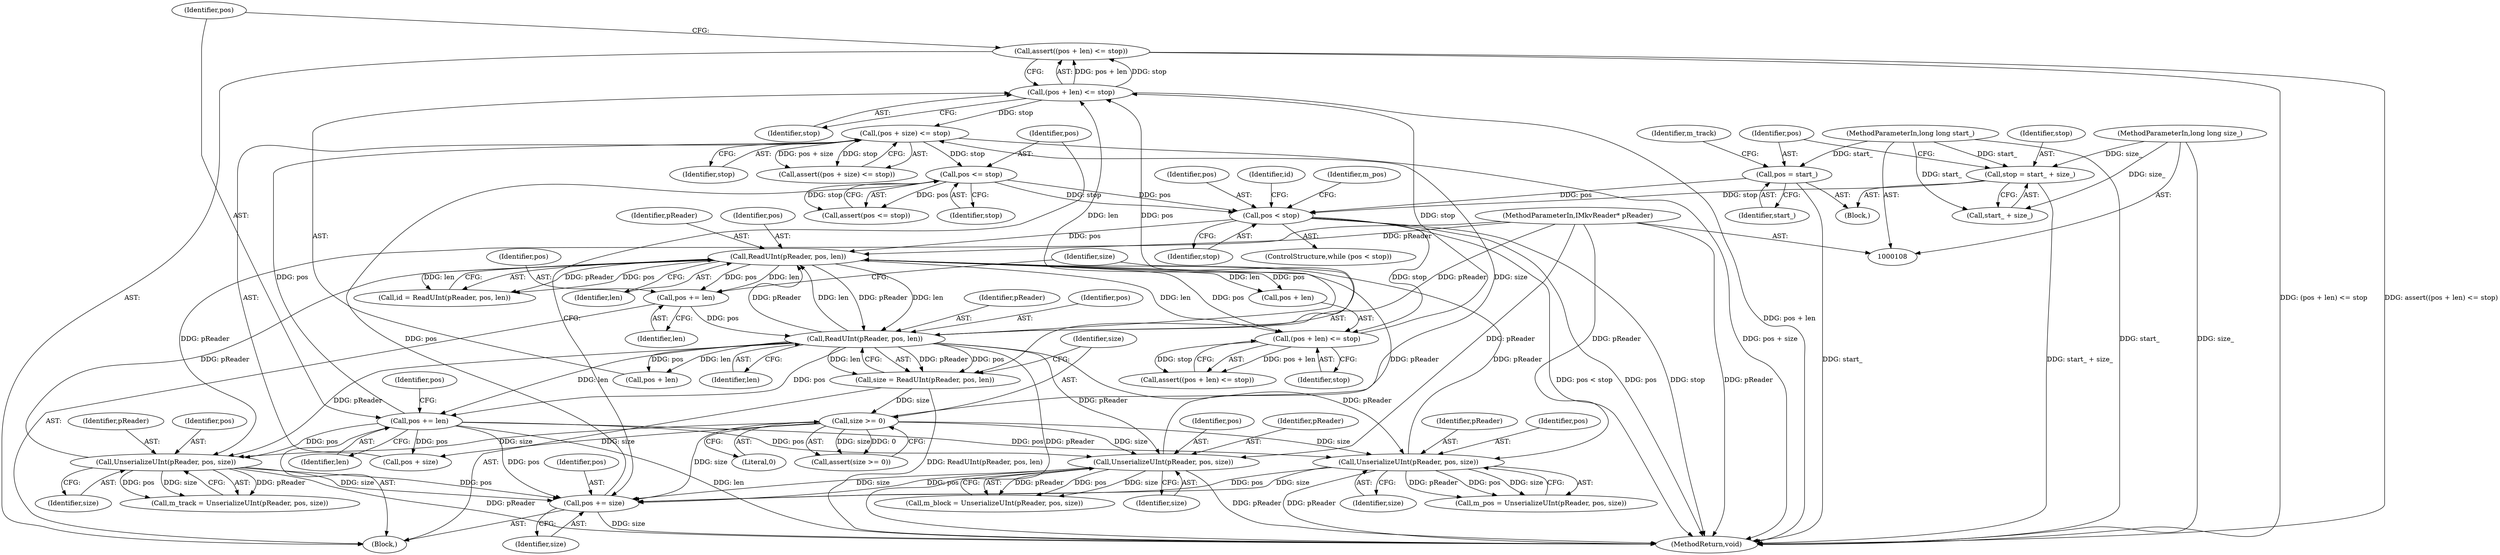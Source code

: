 digraph "1_Android_04839626ed859623901ebd3a5fd483982186b59d_176@API" {
"1000171" [label="(Call,assert((pos + len) <= stop))"];
"1000172" [label="(Call,(pos + len) <= stop)"];
"1000163" [label="(Call,ReadUInt(pReader, pos, len))"];
"1000143" [label="(Call,ReadUInt(pReader, pos, len))"];
"1000192" [label="(Call,UnserializeUInt(pReader, pos, size))"];
"1000109" [label="(MethodParameterIn,IMkvReader* pReader)"];
"1000177" [label="(Call,pos += len)"];
"1000168" [label="(Call,size >= 0)"];
"1000161" [label="(Call,size = ReadUInt(pReader, pos, len))"];
"1000214" [label="(Call,UnserializeUInt(pReader, pos, size))"];
"1000203" [label="(Call,UnserializeUInt(pReader, pos, size))"];
"1000135" [label="(Call,pos < stop)"];
"1000222" [label="(Call,pos <= stop)"];
"1000218" [label="(Call,pos += size)"];
"1000181" [label="(Call,(pos + size) <= stop)"];
"1000120" [label="(Call,pos = start_)"];
"1000110" [label="(MethodParameterIn,long long start_)"];
"1000114" [label="(Call,stop = start_ + size_)"];
"1000111" [label="(MethodParameterIn,long long size_)"];
"1000157" [label="(Call,pos += len)"];
"1000152" [label="(Call,(pos + len) <= stop)"];
"1000204" [label="(Identifier,pReader)"];
"1000227" [label="(Identifier,m_pos)"];
"1000161" [label="(Call,size = ReadUInt(pReader, pos, len))"];
"1000164" [label="(Identifier,pReader)"];
"1000138" [label="(Block,)"];
"1000170" [label="(Literal,0)"];
"1000165" [label="(Identifier,pos)"];
"1000159" [label="(Identifier,len)"];
"1000217" [label="(Identifier,size)"];
"1000183" [label="(Identifier,pos)"];
"1000153" [label="(Call,pos + len)"];
"1000203" [label="(Call,UnserializeUInt(pReader, pos, size))"];
"1000141" [label="(Call,id = ReadUInt(pReader, pos, len))"];
"1000195" [label="(Identifier,size)"];
"1000137" [label="(Identifier,stop)"];
"1000163" [label="(Call,ReadUInt(pReader, pos, len))"];
"1000201" [label="(Call,m_pos = UnserializeUInt(pReader, pos, size))"];
"1000193" [label="(Identifier,pReader)"];
"1000180" [label="(Call,assert((pos + size) <= stop))"];
"1000182" [label="(Call,pos + size)"];
"1000216" [label="(Identifier,pos)"];
"1000194" [label="(Identifier,pos)"];
"1000219" [label="(Identifier,pos)"];
"1000173" [label="(Call,pos + len)"];
"1000218" [label="(Call,pos += size)"];
"1000223" [label="(Identifier,pos)"];
"1000156" [label="(Identifier,stop)"];
"1000176" [label="(Identifier,stop)"];
"1000157" [label="(Call,pos += len)"];
"1000177" [label="(Call,pos += len)"];
"1000146" [label="(Identifier,len)"];
"1000122" [label="(Identifier,start_)"];
"1000144" [label="(Identifier,pReader)"];
"1000179" [label="(Identifier,len)"];
"1000136" [label="(Identifier,pos)"];
"1000114" [label="(Call,stop = start_ + size_)"];
"1000224" [label="(Identifier,stop)"];
"1000145" [label="(Identifier,pos)"];
"1000220" [label="(Identifier,size)"];
"1000112" [label="(Block,)"];
"1000158" [label="(Identifier,pos)"];
"1000152" [label="(Call,(pos + len) <= stop)"];
"1000214" [label="(Call,UnserializeUInt(pReader, pos, size))"];
"1000181" [label="(Call,(pos + size) <= stop)"];
"1000190" [label="(Call,m_track = UnserializeUInt(pReader, pos, size))"];
"1000205" [label="(Identifier,pos)"];
"1000221" [label="(Call,assert(pos <= stop))"];
"1000151" [label="(Call,assert((pos + len) <= stop))"];
"1000167" [label="(Call,assert(size >= 0))"];
"1000109" [label="(MethodParameterIn,IMkvReader* pReader)"];
"1000110" [label="(MethodParameterIn,long long start_)"];
"1000124" [label="(Identifier,m_track)"];
"1000192" [label="(Call,UnserializeUInt(pReader, pos, size))"];
"1000162" [label="(Identifier,size)"];
"1000178" [label="(Identifier,pos)"];
"1000142" [label="(Identifier,id)"];
"1000185" [label="(Identifier,stop)"];
"1000120" [label="(Call,pos = start_)"];
"1000169" [label="(Identifier,size)"];
"1000233" [label="(MethodReturn,void)"];
"1000134" [label="(ControlStructure,while (pos < stop))"];
"1000206" [label="(Identifier,size)"];
"1000121" [label="(Identifier,pos)"];
"1000115" [label="(Identifier,stop)"];
"1000143" [label="(Call,ReadUInt(pReader, pos, len))"];
"1000116" [label="(Call,start_ + size_)"];
"1000171" [label="(Call,assert((pos + len) <= stop))"];
"1000215" [label="(Identifier,pReader)"];
"1000168" [label="(Call,size >= 0)"];
"1000111" [label="(MethodParameterIn,long long size_)"];
"1000166" [label="(Identifier,len)"];
"1000172" [label="(Call,(pos + len) <= stop)"];
"1000222" [label="(Call,pos <= stop)"];
"1000135" [label="(Call,pos < stop)"];
"1000212" [label="(Call,m_block = UnserializeUInt(pReader, pos, size))"];
"1000171" -> "1000138"  [label="AST: "];
"1000171" -> "1000172"  [label="CFG: "];
"1000172" -> "1000171"  [label="AST: "];
"1000178" -> "1000171"  [label="CFG: "];
"1000171" -> "1000233"  [label="DDG: (pos + len) <= stop"];
"1000171" -> "1000233"  [label="DDG: assert((pos + len) <= stop)"];
"1000172" -> "1000171"  [label="DDG: pos + len"];
"1000172" -> "1000171"  [label="DDG: stop"];
"1000172" -> "1000176"  [label="CFG: "];
"1000173" -> "1000172"  [label="AST: "];
"1000176" -> "1000172"  [label="AST: "];
"1000172" -> "1000233"  [label="DDG: pos + len"];
"1000163" -> "1000172"  [label="DDG: pos"];
"1000163" -> "1000172"  [label="DDG: len"];
"1000152" -> "1000172"  [label="DDG: stop"];
"1000172" -> "1000181"  [label="DDG: stop"];
"1000163" -> "1000161"  [label="AST: "];
"1000163" -> "1000166"  [label="CFG: "];
"1000164" -> "1000163"  [label="AST: "];
"1000165" -> "1000163"  [label="AST: "];
"1000166" -> "1000163"  [label="AST: "];
"1000161" -> "1000163"  [label="CFG: "];
"1000163" -> "1000233"  [label="DDG: pReader"];
"1000163" -> "1000143"  [label="DDG: pReader"];
"1000163" -> "1000143"  [label="DDG: len"];
"1000163" -> "1000161"  [label="DDG: pReader"];
"1000163" -> "1000161"  [label="DDG: pos"];
"1000163" -> "1000161"  [label="DDG: len"];
"1000143" -> "1000163"  [label="DDG: pReader"];
"1000143" -> "1000163"  [label="DDG: len"];
"1000109" -> "1000163"  [label="DDG: pReader"];
"1000157" -> "1000163"  [label="DDG: pos"];
"1000163" -> "1000173"  [label="DDG: pos"];
"1000163" -> "1000173"  [label="DDG: len"];
"1000163" -> "1000177"  [label="DDG: len"];
"1000163" -> "1000177"  [label="DDG: pos"];
"1000163" -> "1000192"  [label="DDG: pReader"];
"1000163" -> "1000203"  [label="DDG: pReader"];
"1000163" -> "1000214"  [label="DDG: pReader"];
"1000143" -> "1000141"  [label="AST: "];
"1000143" -> "1000146"  [label="CFG: "];
"1000144" -> "1000143"  [label="AST: "];
"1000145" -> "1000143"  [label="AST: "];
"1000146" -> "1000143"  [label="AST: "];
"1000141" -> "1000143"  [label="CFG: "];
"1000143" -> "1000141"  [label="DDG: pReader"];
"1000143" -> "1000141"  [label="DDG: pos"];
"1000143" -> "1000141"  [label="DDG: len"];
"1000192" -> "1000143"  [label="DDG: pReader"];
"1000214" -> "1000143"  [label="DDG: pReader"];
"1000203" -> "1000143"  [label="DDG: pReader"];
"1000109" -> "1000143"  [label="DDG: pReader"];
"1000135" -> "1000143"  [label="DDG: pos"];
"1000143" -> "1000152"  [label="DDG: pos"];
"1000143" -> "1000152"  [label="DDG: len"];
"1000143" -> "1000153"  [label="DDG: pos"];
"1000143" -> "1000153"  [label="DDG: len"];
"1000143" -> "1000157"  [label="DDG: len"];
"1000143" -> "1000157"  [label="DDG: pos"];
"1000192" -> "1000190"  [label="AST: "];
"1000192" -> "1000195"  [label="CFG: "];
"1000193" -> "1000192"  [label="AST: "];
"1000194" -> "1000192"  [label="AST: "];
"1000195" -> "1000192"  [label="AST: "];
"1000190" -> "1000192"  [label="CFG: "];
"1000192" -> "1000233"  [label="DDG: pReader"];
"1000192" -> "1000190"  [label="DDG: pReader"];
"1000192" -> "1000190"  [label="DDG: pos"];
"1000192" -> "1000190"  [label="DDG: size"];
"1000109" -> "1000192"  [label="DDG: pReader"];
"1000177" -> "1000192"  [label="DDG: pos"];
"1000168" -> "1000192"  [label="DDG: size"];
"1000192" -> "1000218"  [label="DDG: size"];
"1000192" -> "1000218"  [label="DDG: pos"];
"1000109" -> "1000108"  [label="AST: "];
"1000109" -> "1000233"  [label="DDG: pReader"];
"1000109" -> "1000203"  [label="DDG: pReader"];
"1000109" -> "1000214"  [label="DDG: pReader"];
"1000177" -> "1000138"  [label="AST: "];
"1000177" -> "1000179"  [label="CFG: "];
"1000178" -> "1000177"  [label="AST: "];
"1000179" -> "1000177"  [label="AST: "];
"1000183" -> "1000177"  [label="CFG: "];
"1000177" -> "1000233"  [label="DDG: len"];
"1000177" -> "1000181"  [label="DDG: pos"];
"1000177" -> "1000182"  [label="DDG: pos"];
"1000177" -> "1000203"  [label="DDG: pos"];
"1000177" -> "1000214"  [label="DDG: pos"];
"1000177" -> "1000218"  [label="DDG: pos"];
"1000168" -> "1000167"  [label="AST: "];
"1000168" -> "1000170"  [label="CFG: "];
"1000169" -> "1000168"  [label="AST: "];
"1000170" -> "1000168"  [label="AST: "];
"1000167" -> "1000168"  [label="CFG: "];
"1000168" -> "1000167"  [label="DDG: size"];
"1000168" -> "1000167"  [label="DDG: 0"];
"1000161" -> "1000168"  [label="DDG: size"];
"1000168" -> "1000181"  [label="DDG: size"];
"1000168" -> "1000182"  [label="DDG: size"];
"1000168" -> "1000203"  [label="DDG: size"];
"1000168" -> "1000214"  [label="DDG: size"];
"1000168" -> "1000218"  [label="DDG: size"];
"1000161" -> "1000138"  [label="AST: "];
"1000162" -> "1000161"  [label="AST: "];
"1000169" -> "1000161"  [label="CFG: "];
"1000161" -> "1000233"  [label="DDG: ReadUInt(pReader, pos, len)"];
"1000214" -> "1000212"  [label="AST: "];
"1000214" -> "1000217"  [label="CFG: "];
"1000215" -> "1000214"  [label="AST: "];
"1000216" -> "1000214"  [label="AST: "];
"1000217" -> "1000214"  [label="AST: "];
"1000212" -> "1000214"  [label="CFG: "];
"1000214" -> "1000233"  [label="DDG: pReader"];
"1000214" -> "1000212"  [label="DDG: pReader"];
"1000214" -> "1000212"  [label="DDG: pos"];
"1000214" -> "1000212"  [label="DDG: size"];
"1000214" -> "1000218"  [label="DDG: size"];
"1000214" -> "1000218"  [label="DDG: pos"];
"1000203" -> "1000201"  [label="AST: "];
"1000203" -> "1000206"  [label="CFG: "];
"1000204" -> "1000203"  [label="AST: "];
"1000205" -> "1000203"  [label="AST: "];
"1000206" -> "1000203"  [label="AST: "];
"1000201" -> "1000203"  [label="CFG: "];
"1000203" -> "1000233"  [label="DDG: pReader"];
"1000203" -> "1000201"  [label="DDG: pReader"];
"1000203" -> "1000201"  [label="DDG: pos"];
"1000203" -> "1000201"  [label="DDG: size"];
"1000203" -> "1000218"  [label="DDG: size"];
"1000203" -> "1000218"  [label="DDG: pos"];
"1000135" -> "1000134"  [label="AST: "];
"1000135" -> "1000137"  [label="CFG: "];
"1000136" -> "1000135"  [label="AST: "];
"1000137" -> "1000135"  [label="AST: "];
"1000142" -> "1000135"  [label="CFG: "];
"1000227" -> "1000135"  [label="CFG: "];
"1000135" -> "1000233"  [label="DDG: pos < stop"];
"1000135" -> "1000233"  [label="DDG: pos"];
"1000135" -> "1000233"  [label="DDG: stop"];
"1000222" -> "1000135"  [label="DDG: pos"];
"1000222" -> "1000135"  [label="DDG: stop"];
"1000120" -> "1000135"  [label="DDG: pos"];
"1000114" -> "1000135"  [label="DDG: stop"];
"1000135" -> "1000152"  [label="DDG: stop"];
"1000222" -> "1000221"  [label="AST: "];
"1000222" -> "1000224"  [label="CFG: "];
"1000223" -> "1000222"  [label="AST: "];
"1000224" -> "1000222"  [label="AST: "];
"1000221" -> "1000222"  [label="CFG: "];
"1000222" -> "1000221"  [label="DDG: pos"];
"1000222" -> "1000221"  [label="DDG: stop"];
"1000218" -> "1000222"  [label="DDG: pos"];
"1000181" -> "1000222"  [label="DDG: stop"];
"1000218" -> "1000138"  [label="AST: "];
"1000218" -> "1000220"  [label="CFG: "];
"1000219" -> "1000218"  [label="AST: "];
"1000220" -> "1000218"  [label="AST: "];
"1000223" -> "1000218"  [label="CFG: "];
"1000218" -> "1000233"  [label="DDG: size"];
"1000181" -> "1000180"  [label="AST: "];
"1000181" -> "1000185"  [label="CFG: "];
"1000182" -> "1000181"  [label="AST: "];
"1000185" -> "1000181"  [label="AST: "];
"1000180" -> "1000181"  [label="CFG: "];
"1000181" -> "1000233"  [label="DDG: pos + size"];
"1000181" -> "1000180"  [label="DDG: pos + size"];
"1000181" -> "1000180"  [label="DDG: stop"];
"1000120" -> "1000112"  [label="AST: "];
"1000120" -> "1000122"  [label="CFG: "];
"1000121" -> "1000120"  [label="AST: "];
"1000122" -> "1000120"  [label="AST: "];
"1000124" -> "1000120"  [label="CFG: "];
"1000120" -> "1000233"  [label="DDG: start_"];
"1000110" -> "1000120"  [label="DDG: start_"];
"1000110" -> "1000108"  [label="AST: "];
"1000110" -> "1000233"  [label="DDG: start_"];
"1000110" -> "1000114"  [label="DDG: start_"];
"1000110" -> "1000116"  [label="DDG: start_"];
"1000114" -> "1000112"  [label="AST: "];
"1000114" -> "1000116"  [label="CFG: "];
"1000115" -> "1000114"  [label="AST: "];
"1000116" -> "1000114"  [label="AST: "];
"1000121" -> "1000114"  [label="CFG: "];
"1000114" -> "1000233"  [label="DDG: start_ + size_"];
"1000111" -> "1000114"  [label="DDG: size_"];
"1000111" -> "1000108"  [label="AST: "];
"1000111" -> "1000233"  [label="DDG: size_"];
"1000111" -> "1000116"  [label="DDG: size_"];
"1000157" -> "1000138"  [label="AST: "];
"1000157" -> "1000159"  [label="CFG: "];
"1000158" -> "1000157"  [label="AST: "];
"1000159" -> "1000157"  [label="AST: "];
"1000162" -> "1000157"  [label="CFG: "];
"1000152" -> "1000151"  [label="AST: "];
"1000152" -> "1000156"  [label="CFG: "];
"1000153" -> "1000152"  [label="AST: "];
"1000156" -> "1000152"  [label="AST: "];
"1000151" -> "1000152"  [label="CFG: "];
"1000152" -> "1000151"  [label="DDG: pos + len"];
"1000152" -> "1000151"  [label="DDG: stop"];
}
